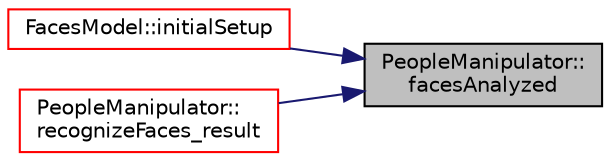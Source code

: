 digraph "PeopleManipulator::facesAnalyzed"
{
 // LATEX_PDF_SIZE
  edge [fontname="Helvetica",fontsize="10",labelfontname="Helvetica",labelfontsize="10"];
  node [fontname="Helvetica",fontsize="10",shape=record];
  rankdir="RL";
  Node1 [label="PeopleManipulator::\lfacesAnalyzed",height=0.2,width=0.4,color="black", fillcolor="grey75", style="filled", fontcolor="black",tooltip=" "];
  Node1 -> Node2 [dir="back",color="midnightblue",fontsize="10",style="solid",fontname="Helvetica"];
  Node2 [label="FacesModel::initialSetup",height=0.2,width=0.4,color="red", fillcolor="white", style="filled",URL="$class_faces_model.html#a397143db6743bbc319539a24817bba61",tooltip=" "];
  Node1 -> Node4 [dir="back",color="midnightblue",fontsize="10",style="solid",fontname="Helvetica"];
  Node4 [label="PeopleManipulator::\lrecognizeFaces_result",height=0.2,width=0.4,color="red", fillcolor="white", style="filled",URL="$class_people_manipulator.html#aaa7bae0d8802f433414d530bef4a13ca",tooltip=" "];
}

